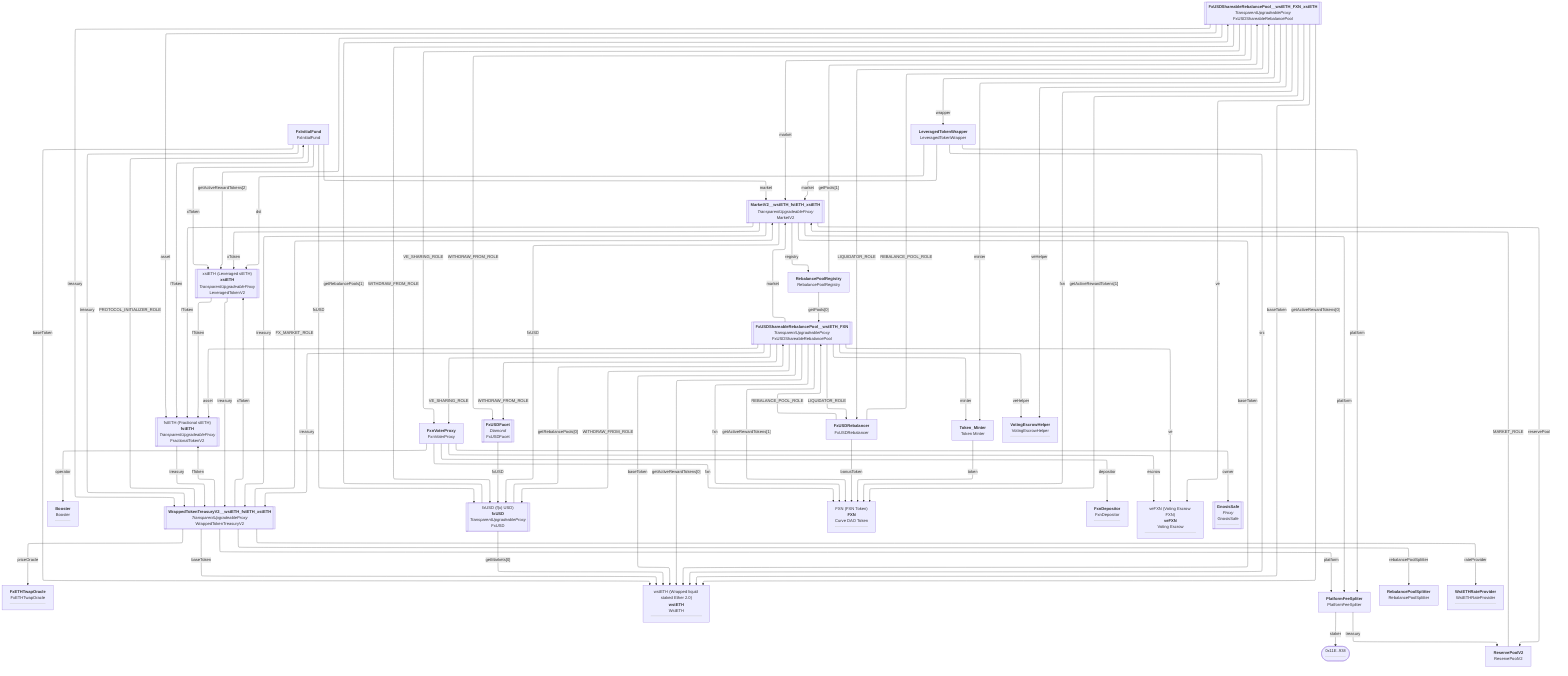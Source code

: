 %%{init: {"flowchart": {"defaultRenderer": "elk"}} }%%
flowchart TB

0x11E91BB6d1334585AA37D8F4fde3932C7960B938(["0x11E..938<br><hr>"]):::address
click 0x11E91BB6d1334585AA37D8F4fde3932C7960B938 "https://etherscan.io/address/0x11E91BB6d1334585AA37D8F4fde3932C7960B938"

0xAffe966B27ba3E4Ebb8A0eC124C7b7019CC762f8["<b>Booster</b><br>Booster<br><hr>"]:::contract
click 0xAffe966B27ba3E4Ebb8A0eC124C7b7019CC762f8 "https://etherscan.io/address/0xAffe966B27ba3E4Ebb8A0eC124C7b7019CC762f8#code"

0xD6B8162e2fb9F3EFf09bb8598ca0C8958E33A23D[["fstETH (Fractional stETH)<br><b>fstETH</b><br><i>TransparentUpgradeableProxy</i><br>FractionalTokenV2"]]:::contract
click 0xD6B8162e2fb9F3EFf09bb8598ca0C8958E33A23D "https://etherscan.io/address/0xD6B8162e2fb9F3EFf09bb8598ca0C8958E33A23D#code"


0xD6B8162e2fb9F3EFf09bb8598ca0C8958E33A23D -- treasury --> 0xED803540037B0ae069c93420F89Cd653B6e3Df1f

0xa84360896cE9152d1780c546305BB54125F962d9["<b>FxETHTwapOracle</b><br>FxETHTwapOracle<br><hr>"]:::contract
click 0xa84360896cE9152d1780c546305BB54125F962d9 "https://etherscan.io/address/0xa84360896cE9152d1780c546305BB54125F962d9#code"

0xe6b953BB4c4B8eEd78b40B81e457ee4BDA461D55["<b>FxInitialFund</b><br>FxInitialFund"]:::contract
click 0xe6b953BB4c4B8eEd78b40B81e457ee4BDA461D55 "https://etherscan.io/address/0xe6b953BB4c4B8eEd78b40B81e457ee4BDA461D55#code"

0xe6b953BB4c4B8eEd78b40B81e457ee4BDA461D55 -- baseToken --> 0x7f39C581F595B53c5cb19bD0b3f8dA6c935E2Ca0

0xe6b953BB4c4B8eEd78b40B81e457ee4BDA461D55 -- fToken --> 0xD6B8162e2fb9F3EFf09bb8598ca0C8958E33A23D

0xe6b953BB4c4B8eEd78b40B81e457ee4BDA461D55 -- fxUSD --> 0x085780639CC2cACd35E474e71f4d000e2405d8f6

0xe6b953BB4c4B8eEd78b40B81e457ee4BDA461D55 -- market --> 0xAD9A0E7C08bc9F747dF97a3E7E7f620632CB6155

0xe6b953BB4c4B8eEd78b40B81e457ee4BDA461D55 -- treasury --> 0xED803540037B0ae069c93420F89Cd653B6e3Df1f

0xe6b953BB4c4B8eEd78b40B81e457ee4BDA461D55 -- xToken --> 0x5a097b014C547718e79030a077A91Ae37679EfF5

0x365AccFCa291e7D3914637ABf1F7635dB165Bb09["FXN (FXN Token)<br><b>FXN</b><br>Curve DAO Token<br><hr>"]:::contract
click 0x365AccFCa291e7D3914637ABf1F7635dB165Bb09 "https://etherscan.io/address/0x365AccFCa291e7D3914637ABf1F7635dB165Bb09#code"

0x56B3c8eF8A095f8637B6A84942aA898326B82b91["<b>FxnDepositor</b><br>FxnDepositor<br><hr>"]:::contract
click 0x56B3c8eF8A095f8637B6A84942aA898326B82b91 "https://etherscan.io/address/0x56B3c8eF8A095f8637B6A84942aA898326B82b91#code"

0xd11a4Ee017cA0BECA8FA45fF2abFe9C6267b7881["<b>FxnVoterProxy</b><br>FxnVoterProxy"]:::contract
click 0xd11a4Ee017cA0BECA8FA45fF2abFe9C6267b7881 "https://etherscan.io/address/0xd11a4Ee017cA0BECA8FA45fF2abFe9C6267b7881#code"

0xd11a4Ee017cA0BECA8FA45fF2abFe9C6267b7881 -- depositor --> 0x56B3c8eF8A095f8637B6A84942aA898326B82b91

0xd11a4Ee017cA0BECA8FA45fF2abFe9C6267b7881 -- escrow --> 0xEC6B8A3F3605B083F7044C0F31f2cac0caf1d469

0xd11a4Ee017cA0BECA8FA45fF2abFe9C6267b7881 -- fxn --> 0x365AccFCa291e7D3914637ABf1F7635dB165Bb09

0xd11a4Ee017cA0BECA8FA45fF2abFe9C6267b7881 -- operator --> 0xAffe966B27ba3E4Ebb8A0eC124C7b7019CC762f8

0xd11a4Ee017cA0BECA8FA45fF2abFe9C6267b7881 -- owner --> 0xa3C5A1e09150B75ff251c1a7815A07182c3de2FB


0x085780639CC2cACd35E474e71f4d000e2405d8f6[["fxUSD (f(x) USD)<br><b>fxUSD</b><br><i>TransparentUpgradeableProxy</i><br>FxUSD"]]:::contract
click 0x085780639CC2cACd35E474e71f4d000e2405d8f6 "https://etherscan.io/address/0x085780639CC2cACd35E474e71f4d000e2405d8f6#code"


0x085780639CC2cACd35E474e71f4d000e2405d8f6 -- getMarkets[0] --> 0x7f39C581F595B53c5cb19bD0b3f8dA6c935E2Ca0

0x085780639CC2cACd35E474e71f4d000e2405d8f6 -- getRebalancePools[0] --> 0x9aD382b028e03977D446635Ba6b8492040F829b7

0x085780639CC2cACd35E474e71f4d000e2405d8f6 -- getRebalancePools[1] --> 0x0417CE2934899d7130229CDa39Db456Ff2332685

0xA5e2Ec4682a32605b9098Ddd7204fe84Ab932fE4[["<b>FxUSDFacet</b><br><i>Diamond</i><br>FxUSDFacet"]]:::contract
click 0xA5e2Ec4682a32605b9098Ddd7204fe84Ab932fE4 "https://etherscan.io/address/0xA5e2Ec4682a32605b9098Ddd7204fe84Ab932fE4#code"

0xA5e2Ec4682a32605b9098Ddd7204fe84Ab932fE4 -- fxUSD --> 0x085780639CC2cACd35E474e71f4d000e2405d8f6

0x78c3aF23A4DeA2F630C130d2E42717587584BF05["<b>FxUSDRebalancer</b><br>FxUSDRebalancer"]:::contract
click 0x78c3aF23A4DeA2F630C130d2E42717587584BF05 "https://etherscan.io/address/0x78c3aF23A4DeA2F630C130d2E42717587584BF05#code"

0x78c3aF23A4DeA2F630C130d2E42717587584BF05 -- REBALANCE_POOL_ROLE --> 0x9aD382b028e03977D446635Ba6b8492040F829b7

0x78c3aF23A4DeA2F630C130d2E42717587584BF05 -- REBALANCE_POOL_ROLE --> 0x0417CE2934899d7130229CDa39Db456Ff2332685

0x78c3aF23A4DeA2F630C130d2E42717587584BF05 -- bonusToken --> 0x365AccFCa291e7D3914637ABf1F7635dB165Bb09

0x9aD382b028e03977D446635Ba6b8492040F829b7[["<b>FxUSDShareableRebalancePool__wstETH_FXN</b><br><i>TransparentUpgradeableProxy</i><br>FxUSDShareableRebalancePool"]]:::contract
click 0x9aD382b028e03977D446635Ba6b8492040F829b7 "https://etherscan.io/address/0x9aD382b028e03977D446635Ba6b8492040F829b7#code"

0x9aD382b028e03977D446635Ba6b8492040F829b7 -- LIQUIDATOR_ROLE --> 0x78c3aF23A4DeA2F630C130d2E42717587584BF05

0x9aD382b028e03977D446635Ba6b8492040F829b7 -- WITHDRAW_FROM_ROLE --> 0x085780639CC2cACd35E474e71f4d000e2405d8f6

0x9aD382b028e03977D446635Ba6b8492040F829b7 -- WITHDRAW_FROM_ROLE --> 0xA5e2Ec4682a32605b9098Ddd7204fe84Ab932fE4

0x9aD382b028e03977D446635Ba6b8492040F829b7 -- VE_SHARING_ROLE --> 0xd11a4Ee017cA0BECA8FA45fF2abFe9C6267b7881

0x9aD382b028e03977D446635Ba6b8492040F829b7 -- asset --> 0xD6B8162e2fb9F3EFf09bb8598ca0C8958E33A23D

0x9aD382b028e03977D446635Ba6b8492040F829b7 -- baseToken --> 0x7f39C581F595B53c5cb19bD0b3f8dA6c935E2Ca0

0x9aD382b028e03977D446635Ba6b8492040F829b7 -- fxn --> 0x365AccFCa291e7D3914637ABf1F7635dB165Bb09


0x9aD382b028e03977D446635Ba6b8492040F829b7 -- getActiveRewardTokens[0] --> 0x7f39C581F595B53c5cb19bD0b3f8dA6c935E2Ca0

0x9aD382b028e03977D446635Ba6b8492040F829b7 -- getActiveRewardTokens[1] --> 0x365AccFCa291e7D3914637ABf1F7635dB165Bb09

0x9aD382b028e03977D446635Ba6b8492040F829b7 -- market --> 0xAD9A0E7C08bc9F747dF97a3E7E7f620632CB6155

0x9aD382b028e03977D446635Ba6b8492040F829b7 -- minter --> 0xC8b194925D55d5dE9555AD1db74c149329F71DeF

0x9aD382b028e03977D446635Ba6b8492040F829b7 -- treasury --> 0xED803540037B0ae069c93420F89Cd653B6e3Df1f

0x9aD382b028e03977D446635Ba6b8492040F829b7 -- ve --> 0xEC6B8A3F3605B083F7044C0F31f2cac0caf1d469

0x9aD382b028e03977D446635Ba6b8492040F829b7 -- veHelper --> 0xd766f2b87DE4b08c2239580366e49710180aba02


0x0417CE2934899d7130229CDa39Db456Ff2332685[["<b>FxUSDShareableRebalancePool__wstETH_FXN_xstETH</b><br><i>TransparentUpgradeableProxy</i><br>FxUSDShareableRebalancePool"]]:::contract
click 0x0417CE2934899d7130229CDa39Db456Ff2332685 "https://etherscan.io/address/0x0417CE2934899d7130229CDa39Db456Ff2332685#code"

0x0417CE2934899d7130229CDa39Db456Ff2332685 -- LIQUIDATOR_ROLE --> 0x78c3aF23A4DeA2F630C130d2E42717587584BF05

0x0417CE2934899d7130229CDa39Db456Ff2332685 -- WITHDRAW_FROM_ROLE --> 0x085780639CC2cACd35E474e71f4d000e2405d8f6

0x0417CE2934899d7130229CDa39Db456Ff2332685 -- WITHDRAW_FROM_ROLE --> 0xA5e2Ec4682a32605b9098Ddd7204fe84Ab932fE4

0x0417CE2934899d7130229CDa39Db456Ff2332685 -- VE_SHARING_ROLE --> 0xd11a4Ee017cA0BECA8FA45fF2abFe9C6267b7881

0x0417CE2934899d7130229CDa39Db456Ff2332685 -- asset --> 0xD6B8162e2fb9F3EFf09bb8598ca0C8958E33A23D

0x0417CE2934899d7130229CDa39Db456Ff2332685 -- baseToken --> 0x7f39C581F595B53c5cb19bD0b3f8dA6c935E2Ca0

0x0417CE2934899d7130229CDa39Db456Ff2332685 -- fxn --> 0x365AccFCa291e7D3914637ABf1F7635dB165Bb09


0x0417CE2934899d7130229CDa39Db456Ff2332685 -- getActiveRewardTokens[0] --> 0x7f39C581F595B53c5cb19bD0b3f8dA6c935E2Ca0

0x0417CE2934899d7130229CDa39Db456Ff2332685 -- getActiveRewardTokens[1] --> 0x365AccFCa291e7D3914637ABf1F7635dB165Bb09

0x0417CE2934899d7130229CDa39Db456Ff2332685 -- getActiveRewardTokens[2] --> 0x5a097b014C547718e79030a077A91Ae37679EfF5

0x0417CE2934899d7130229CDa39Db456Ff2332685 -- market --> 0xAD9A0E7C08bc9F747dF97a3E7E7f620632CB6155

0x0417CE2934899d7130229CDa39Db456Ff2332685 -- minter --> 0xC8b194925D55d5dE9555AD1db74c149329F71DeF

0x0417CE2934899d7130229CDa39Db456Ff2332685 -- treasury --> 0xED803540037B0ae069c93420F89Cd653B6e3Df1f

0x0417CE2934899d7130229CDa39Db456Ff2332685 -- ve --> 0xEC6B8A3F3605B083F7044C0F31f2cac0caf1d469

0x0417CE2934899d7130229CDa39Db456Ff2332685 -- veHelper --> 0xd766f2b87DE4b08c2239580366e49710180aba02

0x0417CE2934899d7130229CDa39Db456Ff2332685 -- wrapper --> 0x6AF422087aBF42819F764FF8DE95269036b9A8F9

0xa3C5A1e09150B75ff251c1a7815A07182c3de2FB[["<b>GnosisSafe</b><br><i>Proxy</i><br>GnosisSafe<br><hr>"]]:::contract
click 0xa3C5A1e09150B75ff251c1a7815A07182c3de2FB "https://etherscan.io/address/0xa3C5A1e09150B75ff251c1a7815A07182c3de2FB#code"

0x6AF422087aBF42819F764FF8DE95269036b9A8F9["<b>LeveragedTokenWrapper</b><br>LeveragedTokenWrapper"]:::contract
click 0x6AF422087aBF42819F764FF8DE95269036b9A8F9 "https://etherscan.io/address/0x6AF422087aBF42819F764FF8DE95269036b9A8F9#code"

0x6AF422087aBF42819F764FF8DE95269036b9A8F9 -- dst --> 0x5a097b014C547718e79030a077A91Ae37679EfF5

0x6AF422087aBF42819F764FF8DE95269036b9A8F9 -- market --> 0xAD9A0E7C08bc9F747dF97a3E7E7f620632CB6155

0x6AF422087aBF42819F764FF8DE95269036b9A8F9 -- platform --> 0x0084C2e1B1823564e597Ff4848a88D61ac63D703

0x6AF422087aBF42819F764FF8DE95269036b9A8F9 -- src --> 0x7f39C581F595B53c5cb19bD0b3f8dA6c935E2Ca0

0xAD9A0E7C08bc9F747dF97a3E7E7f620632CB6155[["<b>MarketV2__wstETH_fstETH_xstETH</b><br><i>TransparentUpgradeableProxy</i><br>MarketV2"]]:::contract
click 0xAD9A0E7C08bc9F747dF97a3E7E7f620632CB6155 "https://etherscan.io/address/0xAD9A0E7C08bc9F747dF97a3E7E7f620632CB6155#code"

0xAD9A0E7C08bc9F747dF97a3E7E7f620632CB6155 -- baseToken --> 0x7f39C581F595B53c5cb19bD0b3f8dA6c935E2Ca0

0xAD9A0E7C08bc9F747dF97a3E7E7f620632CB6155 -- fToken --> 0xD6B8162e2fb9F3EFf09bb8598ca0C8958E33A23D

0xAD9A0E7C08bc9F747dF97a3E7E7f620632CB6155 -- fxUSD --> 0x085780639CC2cACd35E474e71f4d000e2405d8f6

0xAD9A0E7C08bc9F747dF97a3E7E7f620632CB6155 -- platform --> 0x0084C2e1B1823564e597Ff4848a88D61ac63D703

0xAD9A0E7C08bc9F747dF97a3E7E7f620632CB6155 -- registry --> 0x86e987a89Fd7345457d97b9e82906f346D61Df39

0xAD9A0E7C08bc9F747dF97a3E7E7f620632CB6155 -- reservePool --> 0xb592E01dd77084b36430ffCB9c9D2F76fDE32631

0xAD9A0E7C08bc9F747dF97a3E7E7f620632CB6155 -- treasury --> 0xED803540037B0ae069c93420F89Cd653B6e3Df1f

0xAD9A0E7C08bc9F747dF97a3E7E7f620632CB6155 -- xToken --> 0x5a097b014C547718e79030a077A91Ae37679EfF5

0x0084C2e1B1823564e597Ff4848a88D61ac63D703["<b>PlatformFeeSpliter</b><br>PlatformFeeSpliter"]:::contract
click 0x0084C2e1B1823564e597Ff4848a88D61ac63D703 "https://etherscan.io/address/0x0084C2e1B1823564e597Ff4848a88D61ac63D703#code"

0x0084C2e1B1823564e597Ff4848a88D61ac63D703 -- staker --> 0x11E91BB6d1334585AA37D8F4fde3932C7960B938

0x0084C2e1B1823564e597Ff4848a88D61ac63D703 -- treasury --> 0xb592E01dd77084b36430ffCB9c9D2F76fDE32631

0x86e987a89Fd7345457d97b9e82906f346D61Df39["<b>RebalancePoolRegistry</b><br>RebalancePoolRegistry"]:::contract
click 0x86e987a89Fd7345457d97b9e82906f346D61Df39 "https://etherscan.io/address/0x86e987a89Fd7345457d97b9e82906f346D61Df39#code"

0x86e987a89Fd7345457d97b9e82906f346D61Df39 -- getPools[0] --> 0x9aD382b028e03977D446635Ba6b8492040F829b7

0x86e987a89Fd7345457d97b9e82906f346D61Df39 -- getPools[1] --> 0x0417CE2934899d7130229CDa39Db456Ff2332685


0x78Ef19714c8b3c71997970C156f59605A99C3ff3["<b>RebalancePoolSplitter</b><br>RebalancePoolSplitter"]:::contract
click 0x78Ef19714c8b3c71997970C156f59605A99C3ff3 "https://etherscan.io/address/0x78Ef19714c8b3c71997970C156f59605A99C3ff3#code"


0xb592E01dd77084b36430ffCB9c9D2F76fDE32631["<b>ReservePoolV2</b><br>ReservePoolV2"]:::contract
click 0xb592E01dd77084b36430ffCB9c9D2F76fDE32631 "https://etherscan.io/address/0xb592E01dd77084b36430ffCB9c9D2F76fDE32631#code"

0xb592E01dd77084b36430ffCB9c9D2F76fDE32631 -- MARKET_ROLE --> 0xAD9A0E7C08bc9F747dF97a3E7E7f620632CB6155

0xC8b194925D55d5dE9555AD1db74c149329F71DeF["<b>Token_Minter</b><br>Token Minter"]:::contract
click 0xC8b194925D55d5dE9555AD1db74c149329F71DeF "https://etherscan.io/address/0xC8b194925D55d5dE9555AD1db74c149329F71DeF#code"

0xC8b194925D55d5dE9555AD1db74c149329F71DeF -- token --> 0x365AccFCa291e7D3914637ABf1F7635dB165Bb09

0xEC6B8A3F3605B083F7044C0F31f2cac0caf1d469["veFXN (Voting Escrow FXN)<br><b>veFXN</b><br>Voting Escrow<br><hr>"]:::contract
click 0xEC6B8A3F3605B083F7044C0F31f2cac0caf1d469 "https://etherscan.io/address/0xEC6B8A3F3605B083F7044C0F31f2cac0caf1d469#code"

0xd766f2b87DE4b08c2239580366e49710180aba02["<b>VotingEscrowHelper</b><br>VotingEscrowHelper<br><hr>"]:::contract
click 0xd766f2b87DE4b08c2239580366e49710180aba02 "https://etherscan.io/address/0xd766f2b87DE4b08c2239580366e49710180aba02#code"

0xED803540037B0ae069c93420F89Cd653B6e3Df1f[["<b>WrappedTokenTreasuryV2__wstETH_fstETH_xstETH</b><br><i>TransparentUpgradeableProxy</i><br>WrappedTokenTreasuryV2"]]:::contract
click 0xED803540037B0ae069c93420F89Cd653B6e3Df1f "https://etherscan.io/address/0xED803540037B0ae069c93420F89Cd653B6e3Df1f#code"

0xED803540037B0ae069c93420F89Cd653B6e3Df1f -- PROTOCOL_INITIALIZER_ROLE --> 0xe6b953BB4c4B8eEd78b40B81e457ee4BDA461D55

0xED803540037B0ae069c93420F89Cd653B6e3Df1f -- FX_MARKET_ROLE --> 0xAD9A0E7C08bc9F747dF97a3E7E7f620632CB6155

0xED803540037B0ae069c93420F89Cd653B6e3Df1f -- baseToken --> 0x7f39C581F595B53c5cb19bD0b3f8dA6c935E2Ca0

0xED803540037B0ae069c93420F89Cd653B6e3Df1f -- fToken --> 0xD6B8162e2fb9F3EFf09bb8598ca0C8958E33A23D

0xED803540037B0ae069c93420F89Cd653B6e3Df1f -- platform --> 0x0084C2e1B1823564e597Ff4848a88D61ac63D703

0xED803540037B0ae069c93420F89Cd653B6e3Df1f -- priceOracle --> 0xa84360896cE9152d1780c546305BB54125F962d9

0xED803540037B0ae069c93420F89Cd653B6e3Df1f -- rateProvider --> 0x81A777c4aB65229d1Bf64DaE4c831bDf628Ccc7f

0xED803540037B0ae069c93420F89Cd653B6e3Df1f -- rebalancePoolSplitter --> 0x78Ef19714c8b3c71997970C156f59605A99C3ff3


0xED803540037B0ae069c93420F89Cd653B6e3Df1f -- xToken --> 0x5a097b014C547718e79030a077A91Ae37679EfF5

0x7f39C581F595B53c5cb19bD0b3f8dA6c935E2Ca0["wstETH (Wrapped liquid staked Ether 2.0)<br><b>wstETH</b><br>WstETH<br><hr>"]:::contract
click 0x7f39C581F595B53c5cb19bD0b3f8dA6c935E2Ca0 "https://etherscan.io/address/0x7f39C581F595B53c5cb19bD0b3f8dA6c935E2Ca0#code"

0x81A777c4aB65229d1Bf64DaE4c831bDf628Ccc7f["<b>WstETHRateProvider</b><br>WstETHRateProvider<br><hr>"]:::contract
click 0x81A777c4aB65229d1Bf64DaE4c831bDf628Ccc7f "https://etherscan.io/address/0x81A777c4aB65229d1Bf64DaE4c831bDf628Ccc7f#code"

0x5a097b014C547718e79030a077A91Ae37679EfF5[["xstETH (Leveraged stETH)<br><b>xstETH</b><br><i>TransparentUpgradeableProxy</i><br>LeveragedTokenV2"]]:::contract
click 0x5a097b014C547718e79030a077A91Ae37679EfF5 "https://etherscan.io/address/0x5a097b014C547718e79030a077A91Ae37679EfF5#code"


0x5a097b014C547718e79030a077A91Ae37679EfF5 -- fToken --> 0xD6B8162e2fb9F3EFf09bb8598ca0C8958E33A23D

0x5a097b014C547718e79030a077A91Ae37679EfF5 -- treasury --> 0xED803540037B0ae069c93420F89Cd653B6e3Df1f